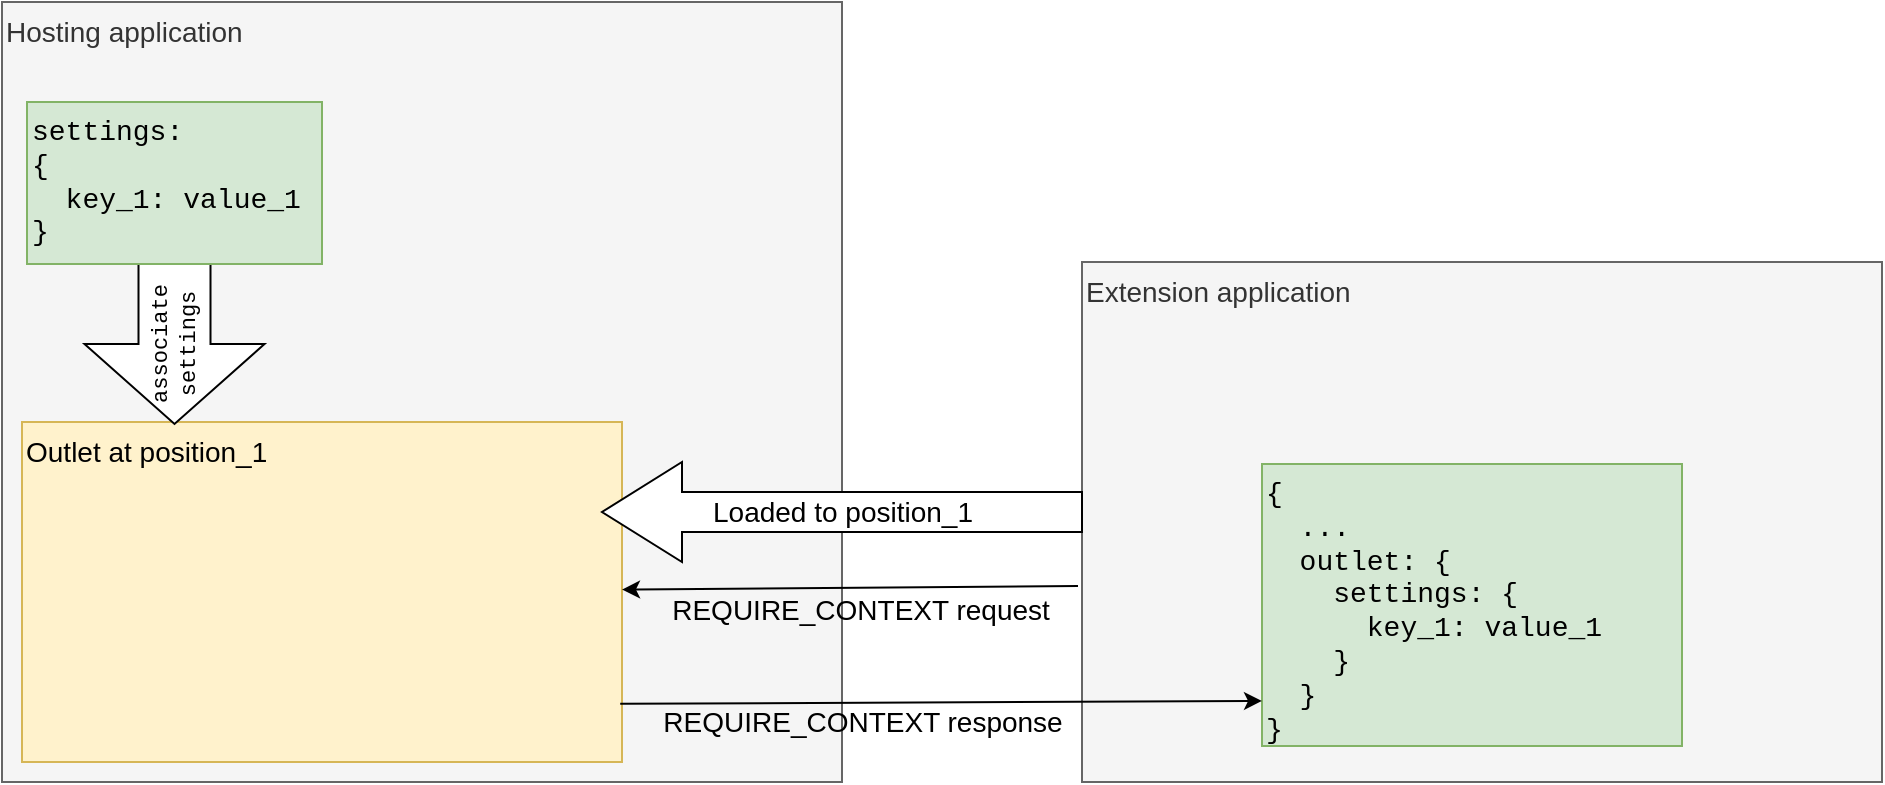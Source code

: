 <mxfile version="16.4.5" type="github">
  <diagram id="8HYWzNmesQWkR99IQmmd" name="Page-1">
    <mxGraphModel dx="1364" dy="758" grid="1" gridSize="10" guides="1" tooltips="1" connect="1" arrows="1" fold="1" page="1" pageScale="1" pageWidth="827" pageHeight="1169" math="0" shadow="0">
      <root>
        <mxCell id="0" />
        <mxCell id="1" parent="0" />
        <mxCell id="igRjqCVc-Ml_pMoNFqKZ-2" value="&lt;div style=&quot;font-size: 14px;&quot;&gt;Hosting application&lt;br style=&quot;font-size: 14px;&quot;&gt;&lt;/div&gt;" style="rounded=0;whiteSpace=wrap;html=1;align=left;verticalAlign=top;fontSize=14;fillColor=#f5f5f5;fontColor=#333333;strokeColor=#666666;" vertex="1" parent="1">
          <mxGeometry x="40" y="40" width="420" height="390" as="geometry" />
        </mxCell>
        <mxCell id="igRjqCVc-Ml_pMoNFqKZ-4" value="&lt;div align=&quot;left&quot;&gt;Outlet at position_1&lt;br&gt;&lt;/div&gt;" style="rounded=0;whiteSpace=wrap;html=1;fontSize=14;align=left;verticalAlign=top;fillColor=#fff2cc;strokeColor=#d6b656;" vertex="1" parent="1">
          <mxGeometry x="50" y="250" width="300" height="170" as="geometry" />
        </mxCell>
        <mxCell id="igRjqCVc-Ml_pMoNFqKZ-6" value="&lt;div&gt;associate&lt;/div&gt;settings" style="html=1;shadow=0;dashed=0;align=center;verticalAlign=middle;shape=mxgraph.arrows2.arrow;dy=0.6;dx=40;direction=south;notch=0;fontSize=11;horizontal=0;fontFamily=Courier New;" vertex="1" parent="1">
          <mxGeometry x="81.25" y="171" width="90" height="80" as="geometry" />
        </mxCell>
        <mxCell id="igRjqCVc-Ml_pMoNFqKZ-7" value="settings:&lt;br&gt;&lt;div&gt;{&lt;/div&gt;&lt;div&gt;&amp;nbsp; key_1: value_1&lt;br&gt;&lt;/div&gt;&lt;div&gt;}&lt;/div&gt;" style="rounded=0;whiteSpace=wrap;html=1;fontSize=14;verticalAlign=top;align=left;fillColor=#d5e8d4;strokeColor=#82b366;fontFamily=Courier New;" vertex="1" parent="1">
          <mxGeometry x="52.5" y="90" width="147.5" height="81" as="geometry" />
        </mxCell>
        <mxCell id="igRjqCVc-Ml_pMoNFqKZ-9" value="Extension application" style="rounded=0;whiteSpace=wrap;html=1;fontFamily=Helvetica;fontSize=14;align=left;verticalAlign=top;fillColor=#f5f5f5;fontColor=#333333;strokeColor=#666666;" vertex="1" parent="1">
          <mxGeometry x="580" y="170" width="400" height="260" as="geometry" />
        </mxCell>
        <mxCell id="igRjqCVc-Ml_pMoNFqKZ-12" value="Loaded to position_1" style="html=1;shadow=0;dashed=0;align=center;verticalAlign=middle;shape=mxgraph.arrows2.arrow;dy=0.6;dx=40;flipH=1;notch=0;fontFamily=Helvetica;fontSize=14;" vertex="1" parent="1">
          <mxGeometry x="340" y="270" width="240" height="50" as="geometry" />
        </mxCell>
        <mxCell id="igRjqCVc-Ml_pMoNFqKZ-17" value="&lt;div&gt;{&lt;/div&gt;&lt;div&gt;&amp;nbsp; ...&lt;/div&gt;&lt;div&gt;&amp;nbsp; outlet: {&lt;/div&gt;&lt;div&gt;&amp;nbsp;&amp;nbsp;&amp;nbsp; settings: {&lt;br&gt;&lt;/div&gt;&lt;div&gt;&amp;nbsp; &amp;nbsp; &amp;nbsp; key_1: value_1&lt;br&gt;&lt;/div&gt;&lt;div&gt;&amp;nbsp;&amp;nbsp;&amp;nbsp; }&lt;/div&gt;&lt;div&gt;&amp;nbsp; }&lt;/div&gt;&lt;div&gt;}&lt;br&gt;&lt;/div&gt;" style="rounded=0;whiteSpace=wrap;html=1;fontSize=14;verticalAlign=top;align=left;fillColor=#d5e8d4;strokeColor=#82b366;fontFamily=Courier New;" vertex="1" parent="1">
          <mxGeometry x="670" y="271" width="210" height="141" as="geometry" />
        </mxCell>
        <mxCell id="igRjqCVc-Ml_pMoNFqKZ-22" value="" style="group" vertex="1" connectable="0" parent="1">
          <mxGeometry x="369" y="334" width="200" height="20" as="geometry" />
        </mxCell>
        <mxCell id="igRjqCVc-Ml_pMoNFqKZ-20" value="" style="endArrow=classic;html=1;rounded=0;fontFamily=Helvetica;fontSize=14;exitX=-0.005;exitY=0.623;exitDx=0;exitDy=0;exitPerimeter=0;" edge="1" parent="igRjqCVc-Ml_pMoNFqKZ-22" source="igRjqCVc-Ml_pMoNFqKZ-9" target="igRjqCVc-Ml_pMoNFqKZ-4">
          <mxGeometry width="50" height="50" relative="1" as="geometry">
            <mxPoint x="201" y="-4" as="sourcePoint" />
            <mxPoint x="21" y="-4" as="targetPoint" />
          </mxGeometry>
        </mxCell>
        <mxCell id="igRjqCVc-Ml_pMoNFqKZ-21" value="REQUIRE_CONTEXT request" style="text;html=1;align=center;verticalAlign=middle;resizable=0;points=[];autosize=1;strokeColor=none;fillColor=none;fontSize=14;fontFamily=Helvetica;" vertex="1" parent="igRjqCVc-Ml_pMoNFqKZ-22">
          <mxGeometry width="200" height="20" as="geometry" />
        </mxCell>
        <mxCell id="igRjqCVc-Ml_pMoNFqKZ-25" value="" style="group" vertex="1" connectable="0" parent="1">
          <mxGeometry x="365" y="390" width="210" height="20" as="geometry" />
        </mxCell>
        <mxCell id="igRjqCVc-Ml_pMoNFqKZ-23" value="" style="endArrow=classic;html=1;rounded=0;fontFamily=Helvetica;fontSize=14;exitX=0.997;exitY=0.829;exitDx=0;exitDy=0;exitPerimeter=0;entryX=0;entryY=0.84;entryDx=0;entryDy=0;entryPerimeter=0;" edge="1" parent="igRjqCVc-Ml_pMoNFqKZ-25" source="igRjqCVc-Ml_pMoNFqKZ-4" target="igRjqCVc-Ml_pMoNFqKZ-17">
          <mxGeometry width="50" height="50" relative="1" as="geometry">
            <mxPoint x="-15" y="30" as="sourcePoint" />
            <mxPoint x="35" y="-20" as="targetPoint" />
          </mxGeometry>
        </mxCell>
        <mxCell id="igRjqCVc-Ml_pMoNFqKZ-24" value="REQUIRE_CONTEXT response" style="text;html=1;align=center;verticalAlign=middle;resizable=0;points=[];autosize=1;strokeColor=none;fillColor=none;fontSize=14;fontFamily=Helvetica;" vertex="1" parent="igRjqCVc-Ml_pMoNFqKZ-25">
          <mxGeometry width="210" height="20" as="geometry" />
        </mxCell>
      </root>
    </mxGraphModel>
  </diagram>
</mxfile>
